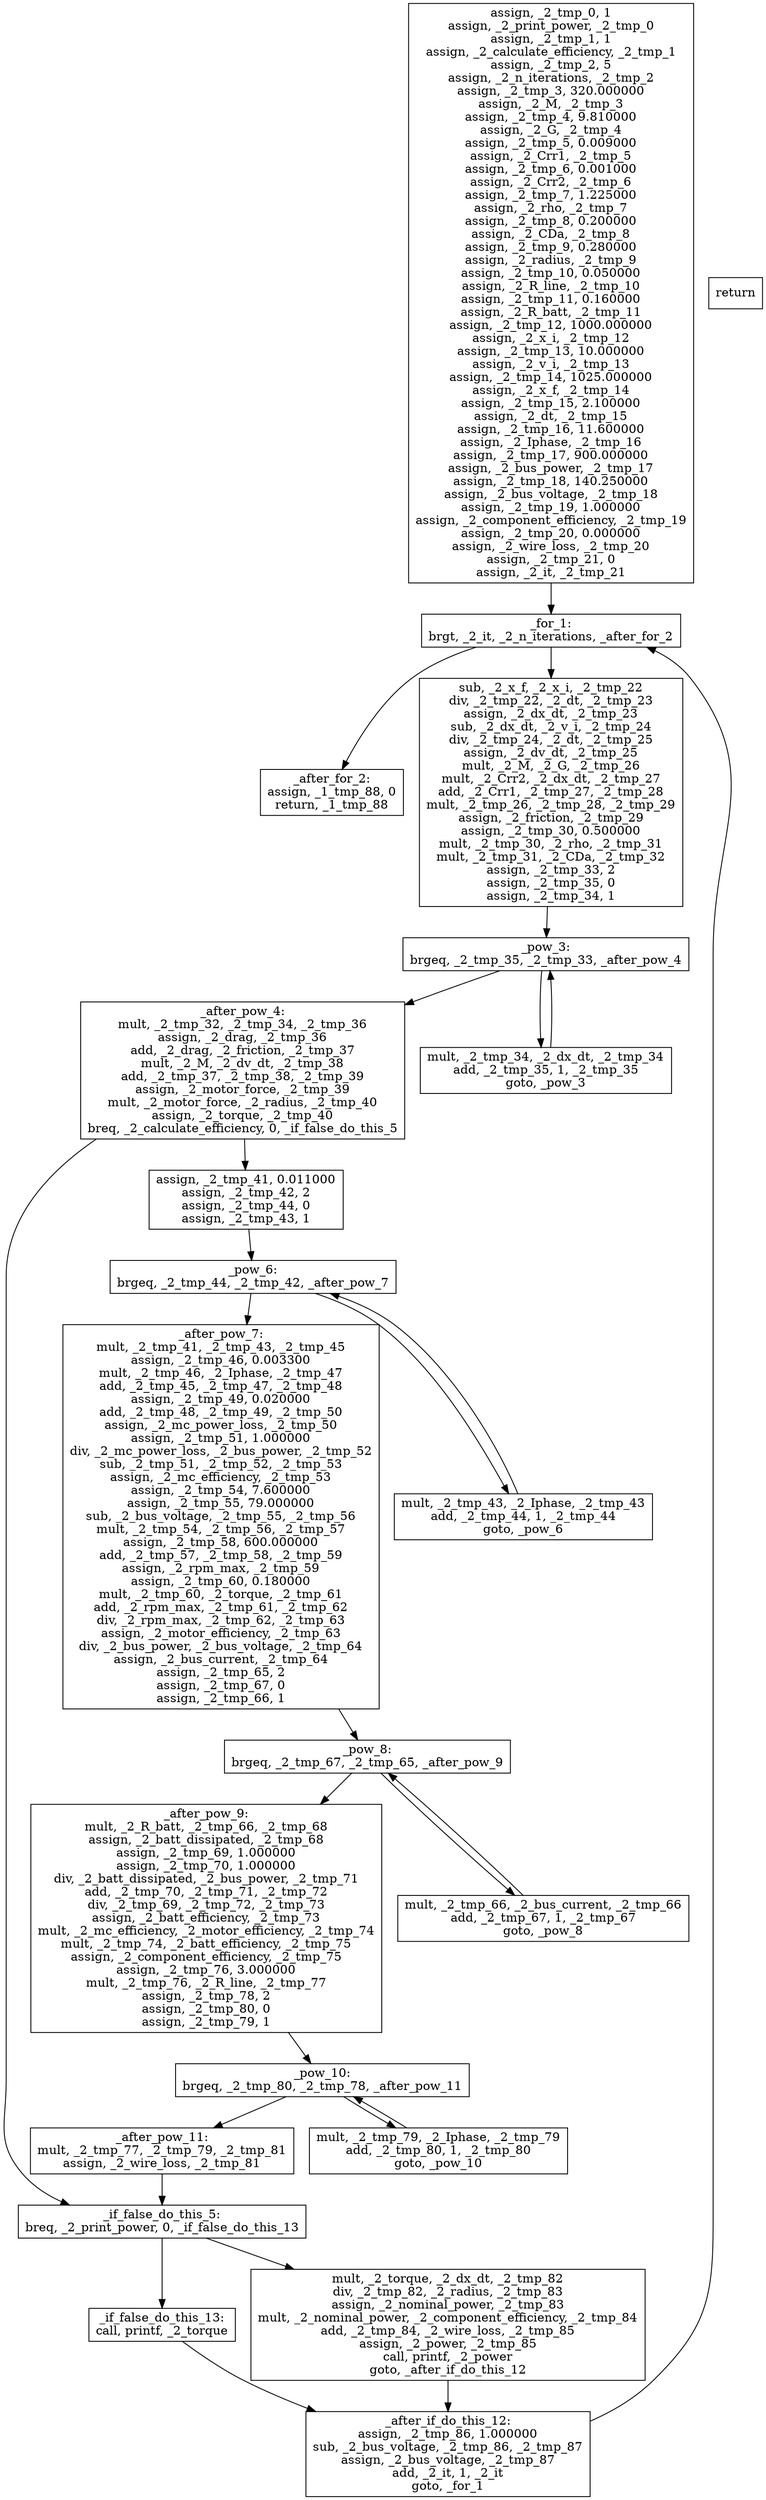 digraph cfg {

main_1 [label = "", shape = "rect"]
main_1 -> {}

main_1 [label = "assign, _2_tmp_0, 1
assign, _2_print_power, _2_tmp_0
assign, _2_tmp_1, 1
assign, _2_calculate_efficiency, _2_tmp_1
assign, _2_tmp_2, 5
assign, _2_n_iterations, _2_tmp_2
assign, _2_tmp_3, 320.000000
assign, _2_M, _2_tmp_3
assign, _2_tmp_4, 9.810000
assign, _2_G, _2_tmp_4
assign, _2_tmp_5, 0.009000
assign, _2_Crr1, _2_tmp_5
assign, _2_tmp_6, 0.001000
assign, _2_Crr2, _2_tmp_6
assign, _2_tmp_7, 1.225000
assign, _2_rho, _2_tmp_7
assign, _2_tmp_8, 0.200000
assign, _2_CDa, _2_tmp_8
assign, _2_tmp_9, 0.280000
assign, _2_radius, _2_tmp_9
assign, _2_tmp_10, 0.050000
assign, _2_R_line, _2_tmp_10
assign, _2_tmp_11, 0.160000
assign, _2_R_batt, _2_tmp_11
assign, _2_tmp_12, 1000.000000
assign, _2_x_i, _2_tmp_12
assign, _2_tmp_13, 10.000000
assign, _2_v_i, _2_tmp_13
assign, _2_tmp_14, 1025.000000
assign, _2_x_f, _2_tmp_14
assign, _2_tmp_15, 2.100000
assign, _2_dt, _2_tmp_15
assign, _2_tmp_16, 11.600000
assign, _2_Iphase, _2_tmp_16
assign, _2_tmp_17, 900.000000
assign, _2_bus_power, _2_tmp_17
assign, _2_tmp_18, 140.250000
assign, _2_bus_voltage, _2_tmp_18
assign, _2_tmp_19, 1.000000
assign, _2_component_efficiency, _2_tmp_19
assign, _2_tmp_20, 0.000000
assign, _2_wire_loss, _2_tmp_20
assign, _2_tmp_21, 0
assign, _2_it, _2_tmp_21", shape = "rect"]
main_1 -> {main_2}

main_2 [label = "_for_1:
brgt, _2_it, _2_n_iterations, _after_for_2", shape = "rect"]
main_2 -> {main_21, main_3}

main_3 [label = "sub, _2_x_f, _2_x_i, _2_tmp_22
div, _2_tmp_22, _2_dt, _2_tmp_23
assign, _2_dx_dt, _2_tmp_23
sub, _2_dx_dt, _2_v_i, _2_tmp_24
div, _2_tmp_24, _2_dt, _2_tmp_25
assign, _2_dv_dt, _2_tmp_25
mult, _2_M, _2_G, _2_tmp_26
mult, _2_Crr2, _2_dx_dt, _2_tmp_27
add, _2_Crr1, _2_tmp_27, _2_tmp_28
mult, _2_tmp_26, _2_tmp_28, _2_tmp_29
assign, _2_friction, _2_tmp_29
assign, _2_tmp_30, 0.500000
mult, _2_tmp_30, _2_rho, _2_tmp_31
mult, _2_tmp_31, _2_CDa, _2_tmp_32
assign, _2_tmp_33, 2
assign, _2_tmp_35, 0
assign, _2_tmp_34, 1", shape = "rect"]
main_3 -> {main_4}

main_4 [label = "_pow_3:
brgeq, _2_tmp_35, _2_tmp_33, _after_pow_4", shape = "rect"]
main_4 -> {main_6, main_5}

main_5 [label = "mult, _2_tmp_34, _2_dx_dt, _2_tmp_34
add, _2_tmp_35, 1, _2_tmp_35
goto, _pow_3", shape = "rect"]
main_5 -> {main_4}

main_6 [label = "_after_pow_4:
mult, _2_tmp_32, _2_tmp_34, _2_tmp_36
assign, _2_drag, _2_tmp_36
add, _2_drag, _2_friction, _2_tmp_37
mult, _2_M, _2_dv_dt, _2_tmp_38
add, _2_tmp_37, _2_tmp_38, _2_tmp_39
assign, _2_motor_force, _2_tmp_39
mult, _2_motor_force, _2_radius, _2_tmp_40
assign, _2_torque, _2_tmp_40
breq, _2_calculate_efficiency, 0, _if_false_do_this_5", shape = "rect"]
main_6 -> {main_17, main_7}

main_7 [label = "assign, _2_tmp_41, 0.011000
assign, _2_tmp_42, 2
assign, _2_tmp_44, 0
assign, _2_tmp_43, 1", shape = "rect"]
main_7 -> {main_8}

main_8 [label = "_pow_6:
brgeq, _2_tmp_44, _2_tmp_42, _after_pow_7", shape = "rect"]
main_8 -> {main_10, main_9}

main_9 [label = "mult, _2_tmp_43, _2_Iphase, _2_tmp_43
add, _2_tmp_44, 1, _2_tmp_44
goto, _pow_6", shape = "rect"]
main_9 -> {main_8}

main_10 [label = "_after_pow_7:
mult, _2_tmp_41, _2_tmp_43, _2_tmp_45
assign, _2_tmp_46, 0.003300
mult, _2_tmp_46, _2_Iphase, _2_tmp_47
add, _2_tmp_45, _2_tmp_47, _2_tmp_48
assign, _2_tmp_49, 0.020000
add, _2_tmp_48, _2_tmp_49, _2_tmp_50
assign, _2_mc_power_loss, _2_tmp_50
assign, _2_tmp_51, 1.000000
div, _2_mc_power_loss, _2_bus_power, _2_tmp_52
sub, _2_tmp_51, _2_tmp_52, _2_tmp_53
assign, _2_mc_efficiency, _2_tmp_53
assign, _2_tmp_54, 7.600000
assign, _2_tmp_55, 79.000000
sub, _2_bus_voltage, _2_tmp_55, _2_tmp_56
mult, _2_tmp_54, _2_tmp_56, _2_tmp_57
assign, _2_tmp_58, 600.000000
add, _2_tmp_57, _2_tmp_58, _2_tmp_59
assign, _2_rpm_max, _2_tmp_59
assign, _2_tmp_60, 0.180000
mult, _2_tmp_60, _2_torque, _2_tmp_61
add, _2_rpm_max, _2_tmp_61, _2_tmp_62
div, _2_rpm_max, _2_tmp_62, _2_tmp_63
assign, _2_motor_efficiency, _2_tmp_63
div, _2_bus_power, _2_bus_voltage, _2_tmp_64
assign, _2_bus_current, _2_tmp_64
assign, _2_tmp_65, 2
assign, _2_tmp_67, 0
assign, _2_tmp_66, 1", shape = "rect"]
main_10 -> {main_11}

main_11 [label = "_pow_8:
brgeq, _2_tmp_67, _2_tmp_65, _after_pow_9", shape = "rect"]
main_11 -> {main_13, main_12}

main_12 [label = "mult, _2_tmp_66, _2_bus_current, _2_tmp_66
add, _2_tmp_67, 1, _2_tmp_67
goto, _pow_8", shape = "rect"]
main_12 -> {main_11}

main_13 [label = "_after_pow_9:
mult, _2_R_batt, _2_tmp_66, _2_tmp_68
assign, _2_batt_dissipated, _2_tmp_68
assign, _2_tmp_69, 1.000000
assign, _2_tmp_70, 1.000000
div, _2_batt_dissipated, _2_bus_power, _2_tmp_71
add, _2_tmp_70, _2_tmp_71, _2_tmp_72
div, _2_tmp_69, _2_tmp_72, _2_tmp_73
assign, _2_batt_efficiency, _2_tmp_73
mult, _2_mc_efficiency, _2_motor_efficiency, _2_tmp_74
mult, _2_tmp_74, _2_batt_efficiency, _2_tmp_75
assign, _2_component_efficiency, _2_tmp_75
assign, _2_tmp_76, 3.000000
mult, _2_tmp_76, _2_R_line, _2_tmp_77
assign, _2_tmp_78, 2
assign, _2_tmp_80, 0
assign, _2_tmp_79, 1", shape = "rect"]
main_13 -> {main_14}

main_14 [label = "_pow_10:
brgeq, _2_tmp_80, _2_tmp_78, _after_pow_11", shape = "rect"]
main_14 -> {main_16, main_15}

main_15 [label = "mult, _2_tmp_79, _2_Iphase, _2_tmp_79
add, _2_tmp_80, 1, _2_tmp_80
goto, _pow_10", shape = "rect"]
main_15 -> {main_14}

main_16 [label = "_after_pow_11:
mult, _2_tmp_77, _2_tmp_79, _2_tmp_81
assign, _2_wire_loss, _2_tmp_81", shape = "rect"]
main_16 -> {main_17}

main_17 [label = "_if_false_do_this_5:
breq, _2_print_power, 0, _if_false_do_this_13", shape = "rect"]
main_17 -> {main_19, main_18}

main_18 [label = "mult, _2_torque, _2_dx_dt, _2_tmp_82
div, _2_tmp_82, _2_radius, _2_tmp_83
assign, _2_nominal_power, _2_tmp_83
mult, _2_nominal_power, _2_component_efficiency, _2_tmp_84
add, _2_tmp_84, _2_wire_loss, _2_tmp_85
assign, _2_power, _2_tmp_85
call, printf, _2_power
goto, _after_if_do_this_12", shape = "rect"]
main_18 -> {main_20}

main_19 [label = "_if_false_do_this_13:
call, printf, _2_torque", shape = "rect"]
main_19 -> {main_20}

main_20 [label = "_after_if_do_this_12:
assign, _2_tmp_86, 1.000000
sub, _2_bus_voltage, _2_tmp_86, _2_tmp_87
assign, _2_bus_voltage, _2_tmp_87
add, _2_it, 1, _2_it
goto, _for_1", shape = "rect"]
main_20 -> {main_2}

main_21 [label = "_after_for_2:
assign, _1_tmp_88, 0
return, _1_tmp_88", shape = "rect"]
main_21 -> {}

main_22 [label = "return", shape = "rect"]
main_22 -> {}
}
